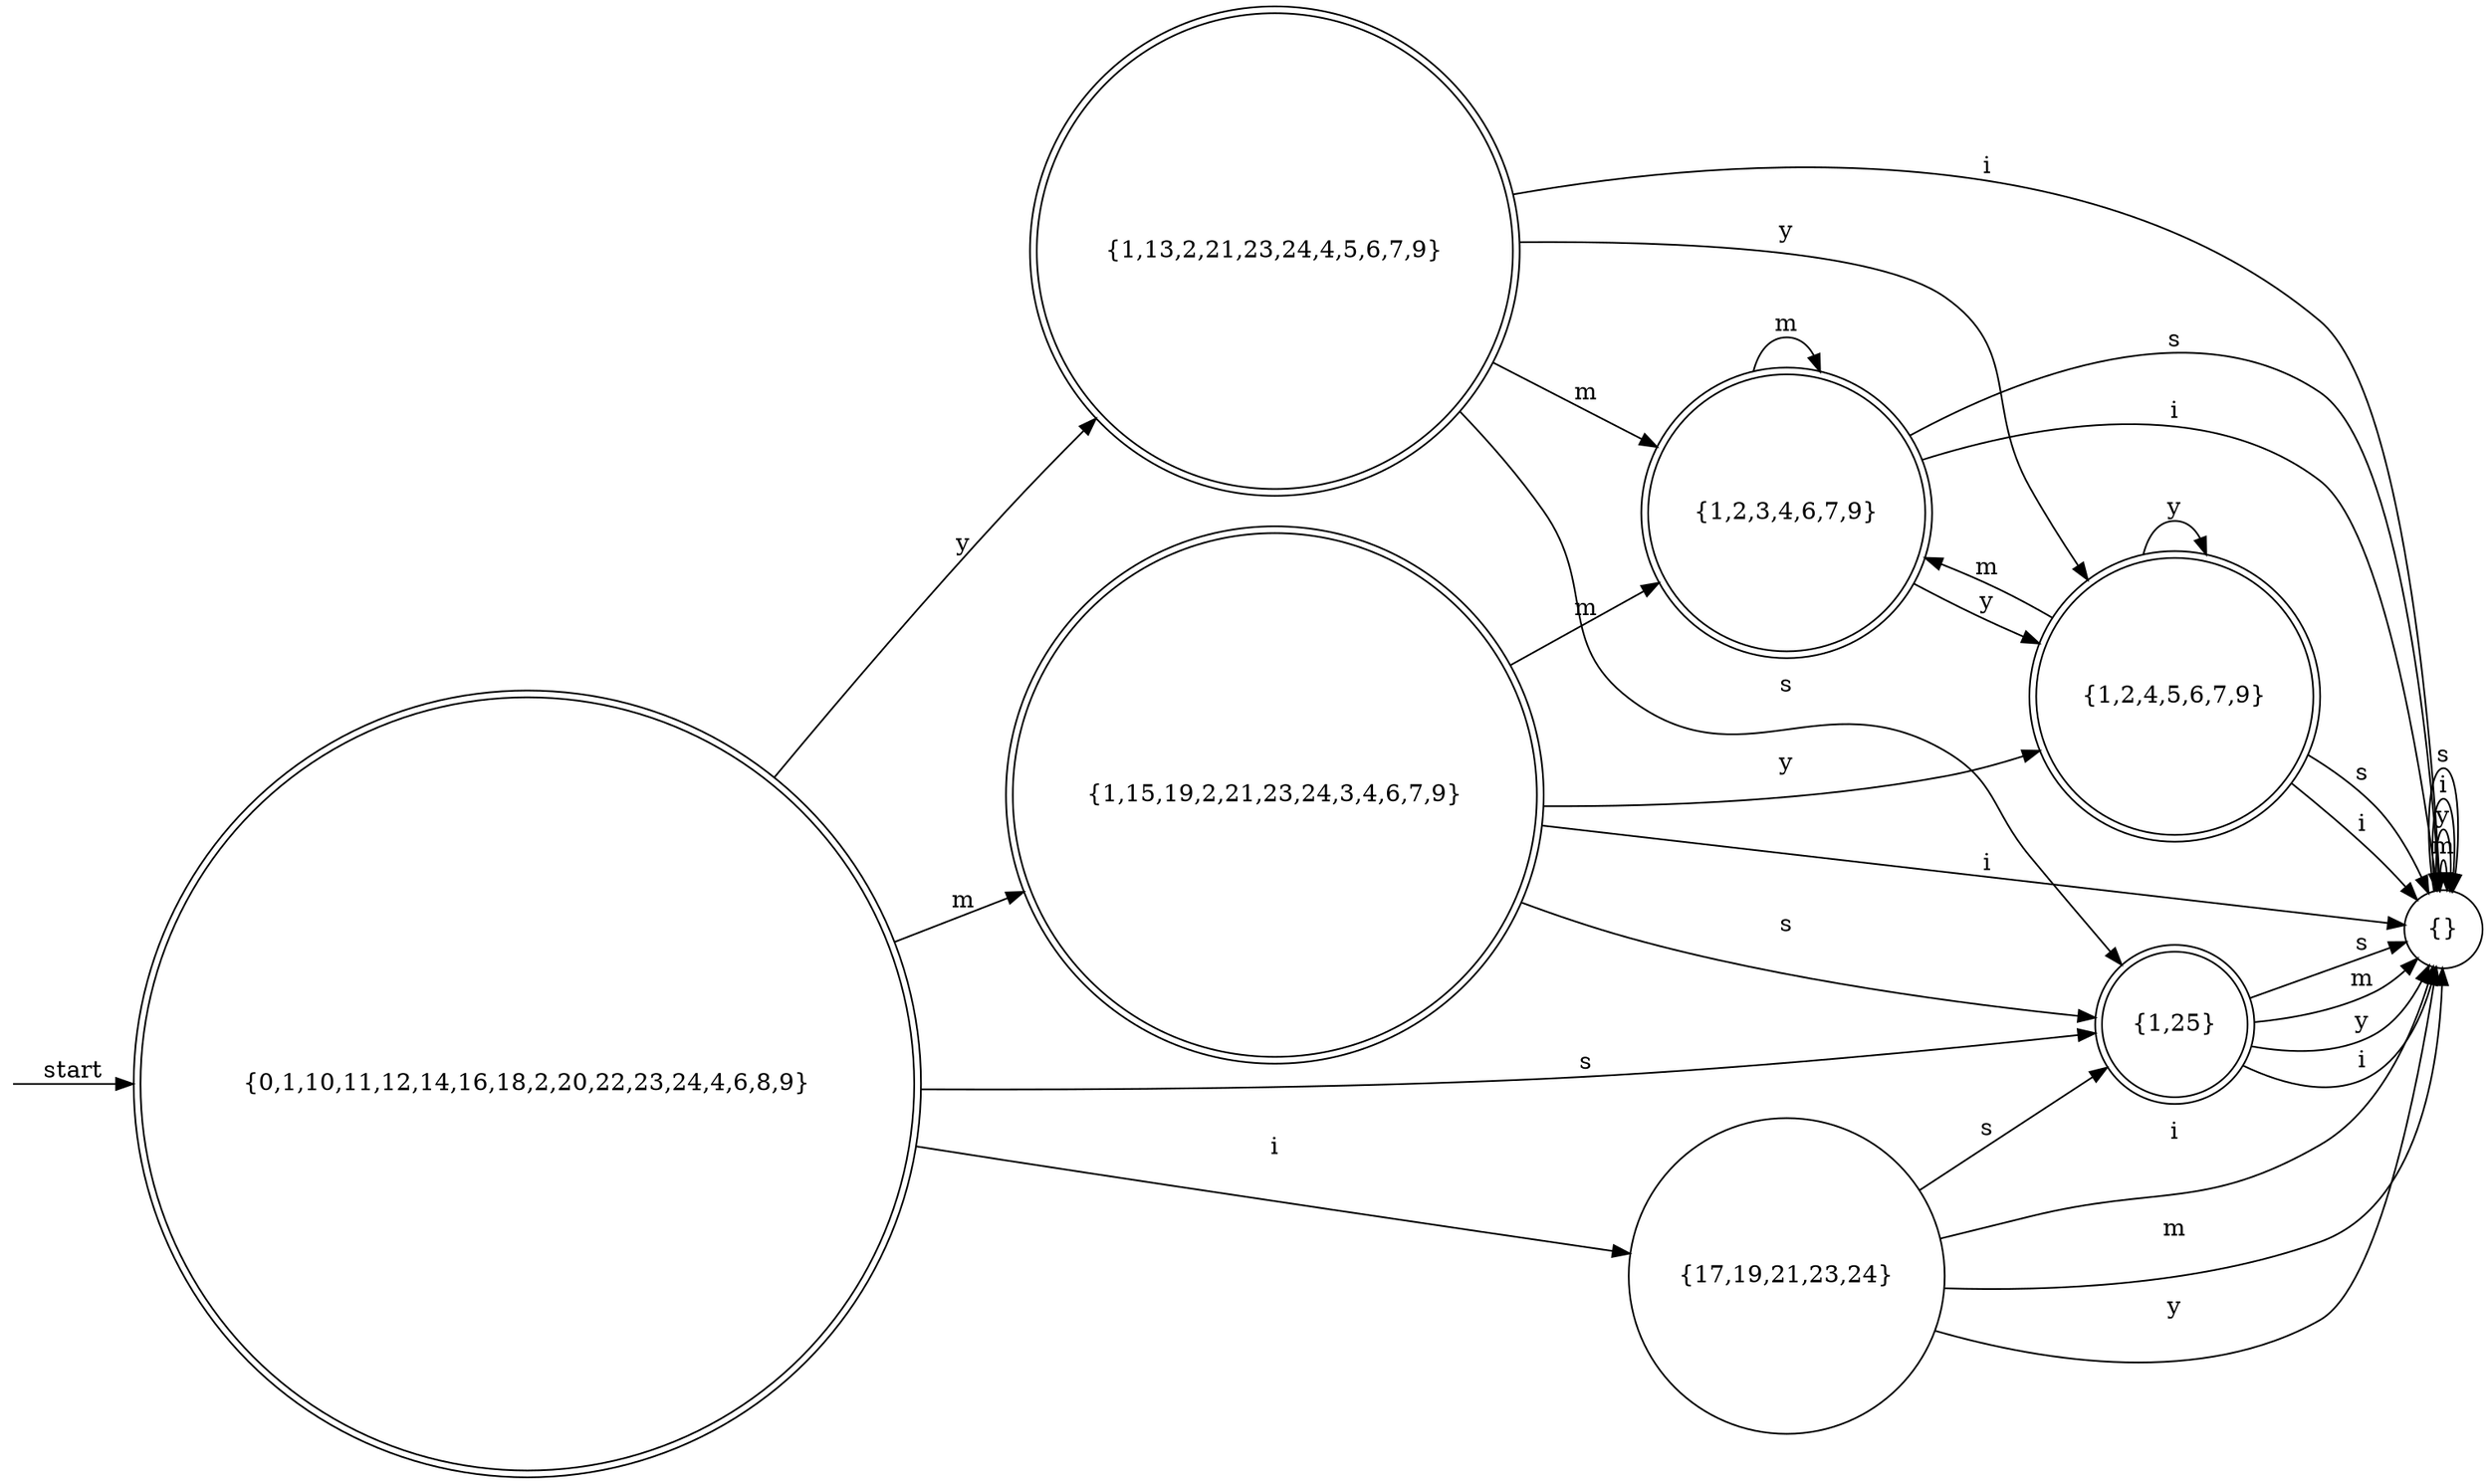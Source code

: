 digraph dfa {
    rankdir = LR;
    node [shape = doublecircle];    __start [style = invis, shape = point];
    __start -> "{0,1,10,11,12,14,16,18,2,20,22,23,24,4,6,8,9}" [ label = "start" ];
    node [shape = doublecircle]; "{0,1,10,11,12,14,16,18,2,20,22,23,24,4,6,8,9}" "{1,15,19,2,21,23,24,3,4,6,7,9}" "{1,2,3,4,6,7,9}" "{1,13,2,21,23,24,4,5,6,7,9}" "{1,25}" "{1,2,4,5,6,7,9}"
    node [shape = circle];
    "{0,1,10,11,12,14,16,18,2,20,22,23,24,4,6,8,9}" -> "{1,15,19,2,21,23,24,3,4,6,7,9}" [ label = "m" ];
    "{0,1,10,11,12,14,16,18,2,20,22,23,24,4,6,8,9}" -> "{1,13,2,21,23,24,4,5,6,7,9}" [ label = "y" ];
    "{0,1,10,11,12,14,16,18,2,20,22,23,24,4,6,8,9}" -> "{17,19,21,23,24}" [ label = "i" ];
    "{0,1,10,11,12,14,16,18,2,20,22,23,24,4,6,8,9}" -> "{1,25}" [ label = "s" ];
    "{1,15,19,2,21,23,24,3,4,6,7,9}" -> "{1,2,3,4,6,7,9}" [ label = "m" ];
    "{1,15,19,2,21,23,24,3,4,6,7,9}" -> "{1,2,4,5,6,7,9}" [ label = "y" ];
    "{1,15,19,2,21,23,24,3,4,6,7,9}" -> "{}" [ label = "i" ];
    "{1,15,19,2,21,23,24,3,4,6,7,9}" -> "{1,25}" [ label = "s" ];
    "{1,2,3,4,6,7,9}" -> "{1,2,3,4,6,7,9}" [ label = "m" ];
    "{1,2,3,4,6,7,9}" -> "{1,2,4,5,6,7,9}" [ label = "y" ];
    "{1,2,3,4,6,7,9}" -> "{}" [ label = "i" ];
    "{1,2,3,4,6,7,9}" -> "{}" [ label = "s" ];
    "{1,13,2,21,23,24,4,5,6,7,9}" -> "{1,2,3,4,6,7,9}" [ label = "m" ];
    "{1,13,2,21,23,24,4,5,6,7,9}" -> "{1,2,4,5,6,7,9}" [ label = "y" ];
    "{1,13,2,21,23,24,4,5,6,7,9}" -> "{}" [ label = "i" ];
    "{1,13,2,21,23,24,4,5,6,7,9}" -> "{1,25}" [ label = "s" ];
    "{17,19,21,23,24}" -> "{}" [ label = "m" ];
    "{17,19,21,23,24}" -> "{}" [ label = "y" ];
    "{17,19,21,23,24}" -> "{}" [ label = "i" ];
    "{17,19,21,23,24}" -> "{1,25}" [ label = "s" ];
    "{1,25}" -> "{}" [ label = "m" ];
    "{1,25}" -> "{}" [ label = "y" ];
    "{1,25}" -> "{}" [ label = "i" ];
    "{1,25}" -> "{}" [ label = "s" ];
    "{1,2,4,5,6,7,9}" -> "{1,2,3,4,6,7,9}" [ label = "m" ];
    "{1,2,4,5,6,7,9}" -> "{1,2,4,5,6,7,9}" [ label = "y" ];
    "{1,2,4,5,6,7,9}" -> "{}" [ label = "i" ];
    "{1,2,4,5,6,7,9}" -> "{}" [ label = "s" ];
    "{}" -> "{}" [ label = "m" ];
    "{}" -> "{}" [ label = "y" ];
    "{}" -> "{}" [ label = "i" ];
    "{}" -> "{}" [ label = "s" ];
}
